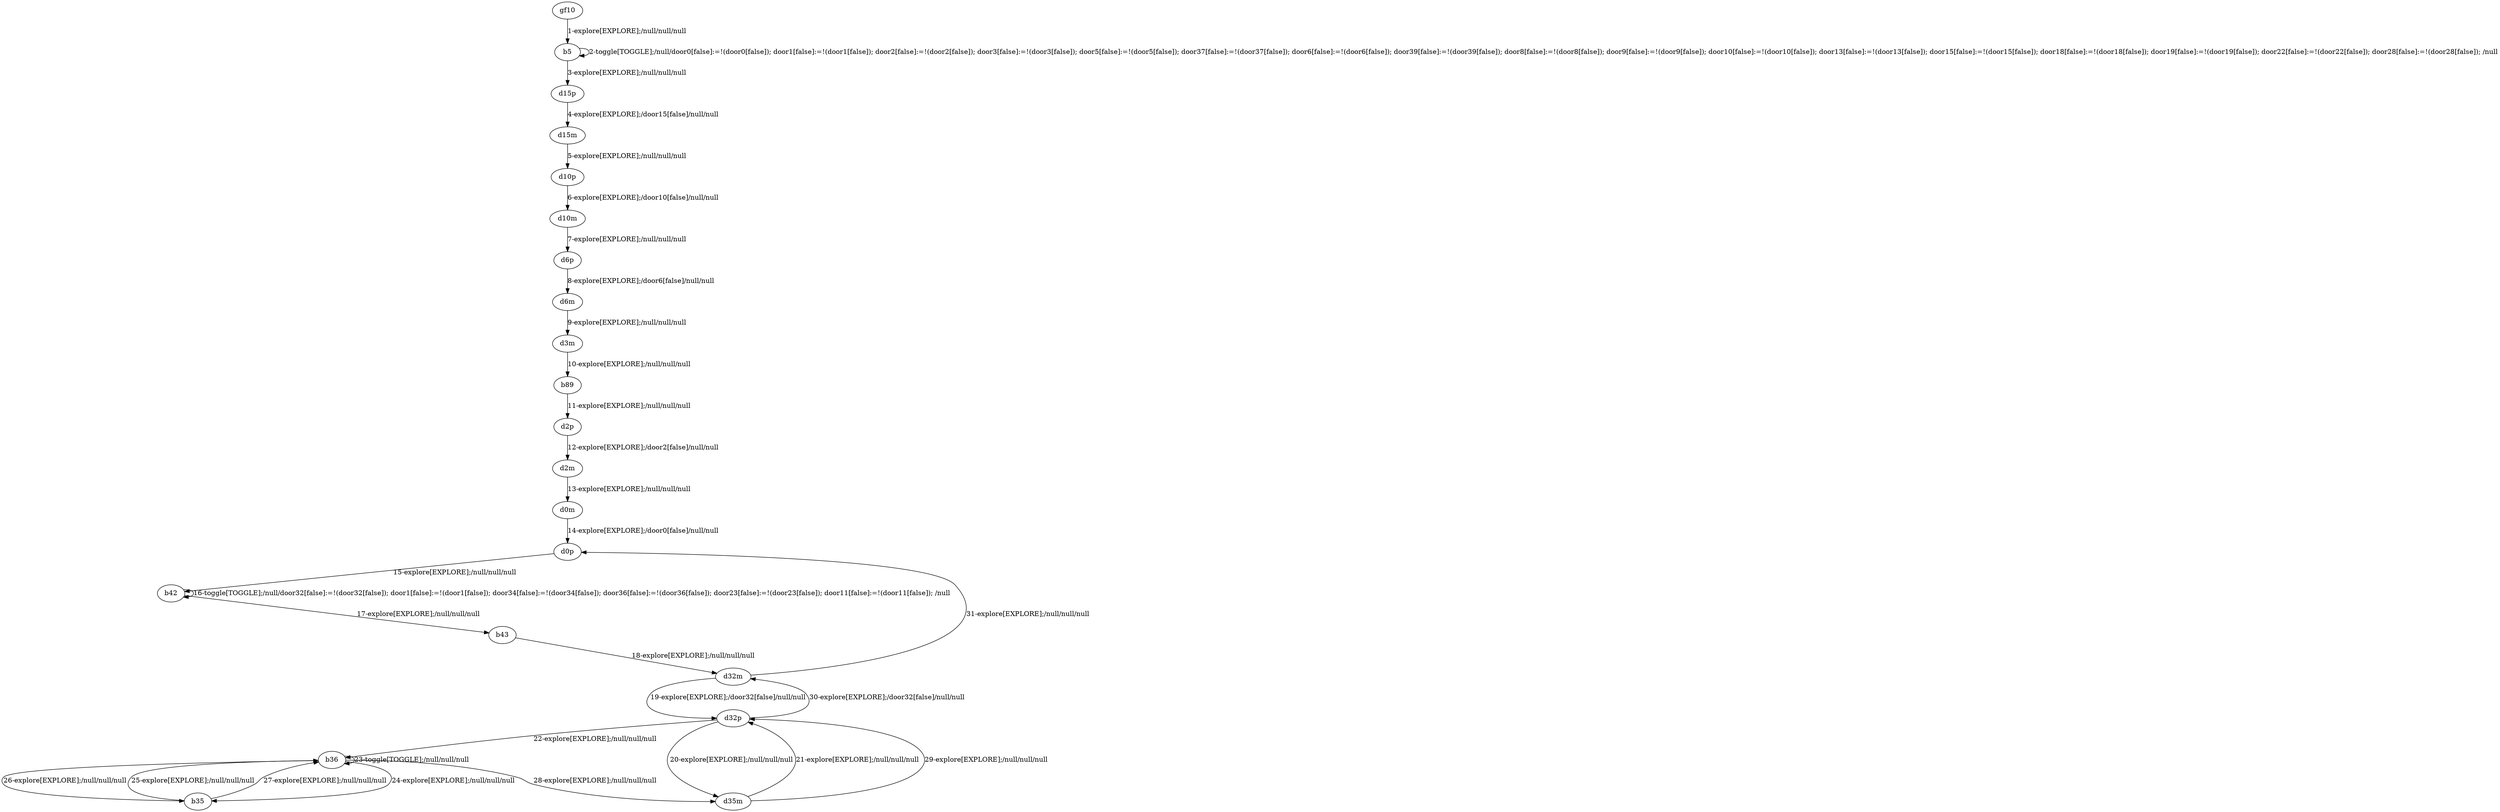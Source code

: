 # Total number of goals covered by this test: 1
# d32p --> d32m

digraph g {
"gf10" -> "b5" [label = "1-explore[EXPLORE];/null/null/null"];
"b5" -> "b5" [label = "2-toggle[TOGGLE];/null/door0[false]:=!(door0[false]); door1[false]:=!(door1[false]); door2[false]:=!(door2[false]); door3[false]:=!(door3[false]); door5[false]:=!(door5[false]); door37[false]:=!(door37[false]); door6[false]:=!(door6[false]); door39[false]:=!(door39[false]); door8[false]:=!(door8[false]); door9[false]:=!(door9[false]); door10[false]:=!(door10[false]); door13[false]:=!(door13[false]); door15[false]:=!(door15[false]); door18[false]:=!(door18[false]); door19[false]:=!(door19[false]); door22[false]:=!(door22[false]); door28[false]:=!(door28[false]); /null"];
"b5" -> "d15p" [label = "3-explore[EXPLORE];/null/null/null"];
"d15p" -> "d15m" [label = "4-explore[EXPLORE];/door15[false]/null/null"];
"d15m" -> "d10p" [label = "5-explore[EXPLORE];/null/null/null"];
"d10p" -> "d10m" [label = "6-explore[EXPLORE];/door10[false]/null/null"];
"d10m" -> "d6p" [label = "7-explore[EXPLORE];/null/null/null"];
"d6p" -> "d6m" [label = "8-explore[EXPLORE];/door6[false]/null/null"];
"d6m" -> "d3m" [label = "9-explore[EXPLORE];/null/null/null"];
"d3m" -> "b89" [label = "10-explore[EXPLORE];/null/null/null"];
"b89" -> "d2p" [label = "11-explore[EXPLORE];/null/null/null"];
"d2p" -> "d2m" [label = "12-explore[EXPLORE];/door2[false]/null/null"];
"d2m" -> "d0m" [label = "13-explore[EXPLORE];/null/null/null"];
"d0m" -> "d0p" [label = "14-explore[EXPLORE];/door0[false]/null/null"];
"d0p" -> "b42" [label = "15-explore[EXPLORE];/null/null/null"];
"b42" -> "b42" [label = "16-toggle[TOGGLE];/null/door32[false]:=!(door32[false]); door1[false]:=!(door1[false]); door34[false]:=!(door34[false]); door36[false]:=!(door36[false]); door23[false]:=!(door23[false]); door11[false]:=!(door11[false]); /null"];
"b42" -> "b43" [label = "17-explore[EXPLORE];/null/null/null"];
"b43" -> "d32m" [label = "18-explore[EXPLORE];/null/null/null"];
"d32m" -> "d32p" [label = "19-explore[EXPLORE];/door32[false]/null/null"];
"d32p" -> "d35m" [label = "20-explore[EXPLORE];/null/null/null"];
"d35m" -> "d32p" [label = "21-explore[EXPLORE];/null/null/null"];
"d32p" -> "b36" [label = "22-explore[EXPLORE];/null/null/null"];
"b36" -> "b36" [label = "23-toggle[TOGGLE];/null/null/null"];
"b36" -> "b35" [label = "24-explore[EXPLORE];/null/null/null"];
"b35" -> "b36" [label = "25-explore[EXPLORE];/null/null/null"];
"b36" -> "b35" [label = "26-explore[EXPLORE];/null/null/null"];
"b35" -> "b36" [label = "27-explore[EXPLORE];/null/null/null"];
"b36" -> "d35m" [label = "28-explore[EXPLORE];/null/null/null"];
"d35m" -> "d32p" [label = "29-explore[EXPLORE];/null/null/null"];
"d32p" -> "d32m" [label = "30-explore[EXPLORE];/door32[false]/null/null"];
"d32m" -> "d0p" [label = "31-explore[EXPLORE];/null/null/null"];
}